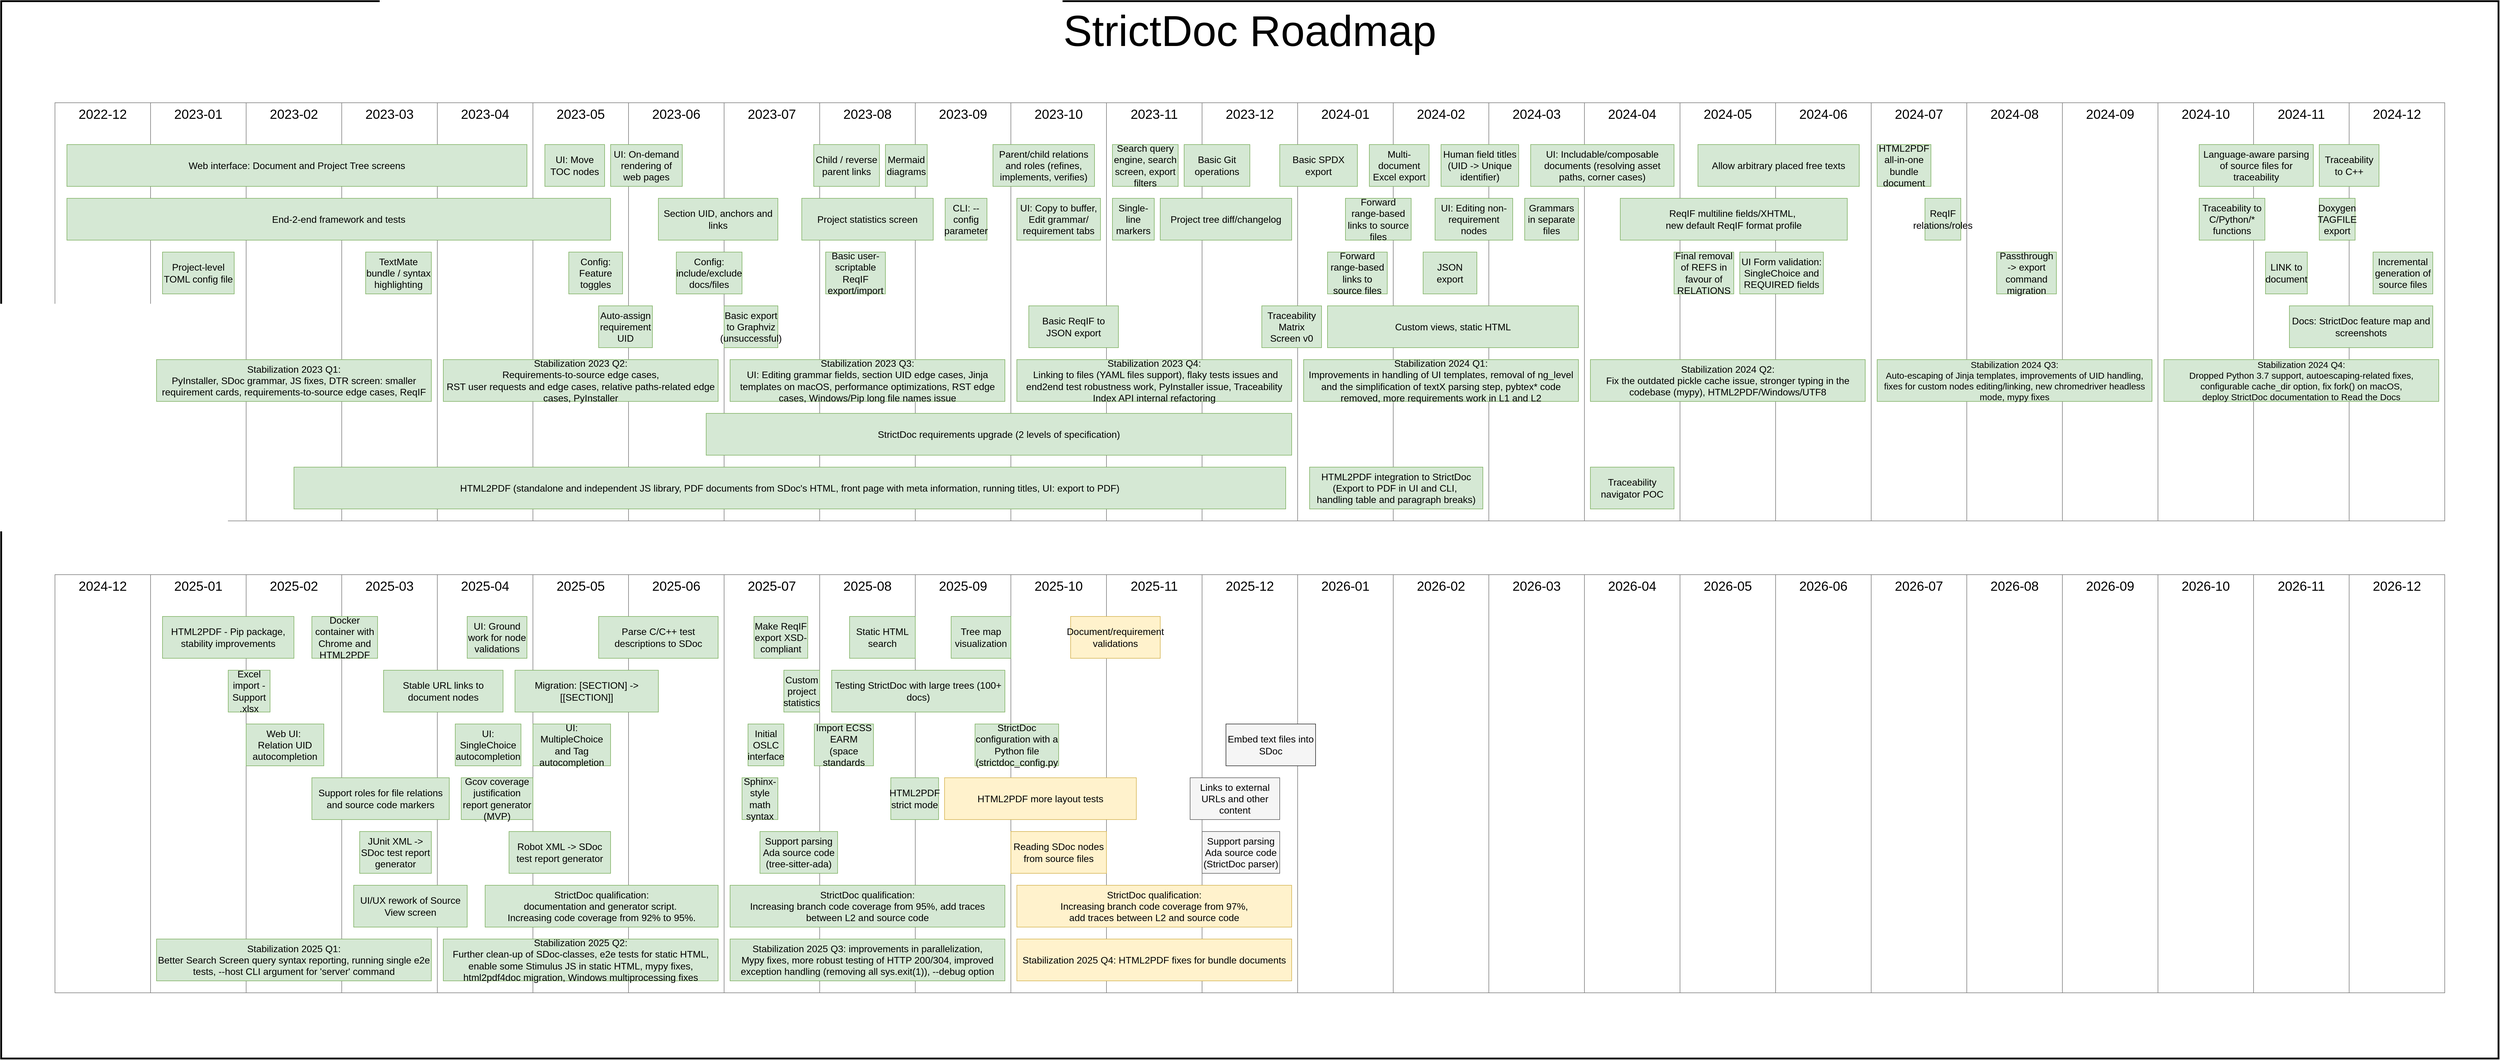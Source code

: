 <mxfile version="28.1.2">
  <diagram name="Roadmap" id="QL4QDE5GQBR7DcBM7GMb">
    <mxGraphModel dx="2701" dy="3597" grid="1" gridSize="10" guides="1" tooltips="1" connect="1" arrows="1" fold="1" page="1" pageScale="1" pageWidth="2339" pageHeight="3300" math="0" shadow="0">
      <root>
        <mxCell id="0" />
        <object label="Background" id="e4xbaoC47YMUbLc9hft--7">
          <mxCell style="" parent="0" />
        </object>
        <mxCell id="e4xbaoC47YMUbLc9hft--8" value="StrictDoc Roadmap" style="rounded=0;whiteSpace=wrap;html=1;verticalAlign=top;fontSize=72;strokeWidth=3;" parent="e4xbaoC47YMUbLc9hft--7" vertex="1">
          <mxGeometry x="-1450" y="-130" width="4180" height="1770" as="geometry" />
        </mxCell>
        <object label="Months" id="1">
          <mxCell style="locked=1;" parent="0" />
        </object>
        <mxCell id="5Hoejhb2v4ojji3GJ6aL-1" value="2023-09" style="rounded=0;whiteSpace=wrap;fontSize=22;verticalAlign=top;strokeColor=#808080;html=1;labelBorderColor=none;labelBackgroundColor=none;" parent="1" vertex="1">
          <mxGeometry x="80" y="40" width="160" height="700" as="geometry" />
        </mxCell>
        <mxCell id="5Hoejhb2v4ojji3GJ6aL-2" value="2023-10" style="rounded=0;whiteSpace=wrap;fontSize=22;verticalAlign=top;strokeColor=#808080;html=1;labelBorderColor=none;labelBackgroundColor=none;" parent="1" vertex="1">
          <mxGeometry x="240" y="40" width="160" height="700" as="geometry" />
        </mxCell>
        <mxCell id="5Hoejhb2v4ojji3GJ6aL-3" value="2023-11" style="rounded=0;whiteSpace=wrap;fontSize=22;verticalAlign=top;strokeColor=#808080;html=1;labelBorderColor=none;labelBackgroundColor=none;" parent="1" vertex="1">
          <mxGeometry x="400" y="40" width="160" height="700" as="geometry" />
        </mxCell>
        <mxCell id="5Hoejhb2v4ojji3GJ6aL-4" value="2023-12" style="rounded=0;whiteSpace=wrap;fontSize=22;verticalAlign=top;strokeColor=#808080;html=1;labelBorderColor=none;labelBackgroundColor=none;" parent="1" vertex="1">
          <mxGeometry x="560" y="40" width="160" height="700" as="geometry" />
        </mxCell>
        <mxCell id="5Hoejhb2v4ojji3GJ6aL-6" value="2023-08" style="rounded=0;whiteSpace=wrap;fontSize=22;verticalAlign=top;strokeColor=#808080;html=1;labelBorderColor=none;labelBackgroundColor=none;" parent="1" vertex="1">
          <mxGeometry x="-80" y="40" width="160" height="700" as="geometry" />
        </mxCell>
        <mxCell id="5Hoejhb2v4ojji3GJ6aL-7" value="2023-07" style="rounded=0;whiteSpace=wrap;fontSize=22;verticalAlign=top;strokeColor=#808080;html=1;labelBorderColor=none;labelBackgroundColor=none;" parent="1" vertex="1">
          <mxGeometry x="-240" y="40" width="160" height="700" as="geometry" />
        </mxCell>
        <mxCell id="5Hoejhb2v4ojji3GJ6aL-8" value="2023-06" style="rounded=0;whiteSpace=wrap;fontSize=22;verticalAlign=top;strokeColor=#808080;html=1;labelBorderColor=none;labelBackgroundColor=none;" parent="1" vertex="1">
          <mxGeometry x="-400" y="40" width="160" height="700" as="geometry" />
        </mxCell>
        <mxCell id="5Hoejhb2v4ojji3GJ6aL-9" value="2023-05" style="rounded=0;whiteSpace=wrap;fontSize=22;verticalAlign=top;strokeColor=#808080;html=1;labelBorderColor=none;labelBackgroundColor=none;" parent="1" vertex="1">
          <mxGeometry x="-560" y="40" width="160" height="700" as="geometry" />
        </mxCell>
        <mxCell id="5Hoejhb2v4ojji3GJ6aL-10" value="2023-04" style="rounded=0;whiteSpace=wrap;fontSize=22;verticalAlign=top;strokeColor=#808080;html=1;labelBorderColor=none;labelBackgroundColor=none;" parent="1" vertex="1">
          <mxGeometry x="-720" y="40" width="160" height="700" as="geometry" />
        </mxCell>
        <mxCell id="5Hoejhb2v4ojji3GJ6aL-11" value="2023-03" style="rounded=0;whiteSpace=wrap;fontSize=22;verticalAlign=top;strokeColor=#808080;html=1;labelBorderColor=none;labelBackgroundColor=none;" parent="1" vertex="1">
          <mxGeometry x="-880" y="40" width="160" height="700" as="geometry" />
        </mxCell>
        <mxCell id="5Hoejhb2v4ojji3GJ6aL-12" value="2023-02" style="rounded=0;whiteSpace=wrap;fontSize=22;verticalAlign=top;strokeColor=#808080;html=1;labelBorderColor=none;labelBackgroundColor=none;" parent="1" vertex="1">
          <mxGeometry x="-1040" y="40" width="160" height="700" as="geometry" />
        </mxCell>
        <mxCell id="5Hoejhb2v4ojji3GJ6aL-13" value="2023-01" style="rounded=0;whiteSpace=wrap;fontSize=22;verticalAlign=top;strokeColor=#808080;html=1;labelBorderColor=none;labelBackgroundColor=none;" parent="1" vertex="1">
          <mxGeometry x="-1200" y="40" width="160" height="700" as="geometry" />
        </mxCell>
        <mxCell id="5Hoejhb2v4ojji3GJ6aL-25" value="2024-01" style="rounded=0;whiteSpace=wrap;fontSize=22;verticalAlign=top;strokeColor=#808080;html=1;labelBorderColor=none;labelBackgroundColor=none;" parent="1" vertex="1">
          <mxGeometry x="720" y="40" width="160" height="700" as="geometry" />
        </mxCell>
        <mxCell id="5Hoejhb2v4ojji3GJ6aL-26" value="2024-02" style="rounded=0;whiteSpace=wrap;fontSize=22;verticalAlign=top;strokeColor=#808080;html=1;labelBorderColor=none;labelBackgroundColor=none;" parent="1" vertex="1">
          <mxGeometry x="880" y="40" width="160" height="700" as="geometry" />
        </mxCell>
        <mxCell id="5Hoejhb2v4ojji3GJ6aL-27" value="2024-03" style="rounded=0;whiteSpace=wrap;fontSize=22;verticalAlign=top;strokeColor=#808080;html=1;labelBorderColor=none;labelBackgroundColor=none;" parent="1" vertex="1">
          <mxGeometry x="1040" y="40" width="160" height="700" as="geometry" />
        </mxCell>
        <mxCell id="5Hoejhb2v4ojji3GJ6aL-30" value="2024-04" style="rounded=0;whiteSpace=wrap;fontSize=22;verticalAlign=top;strokeColor=#808080;html=1;labelBorderColor=none;labelBackgroundColor=none;" parent="1" vertex="1">
          <mxGeometry x="1200" y="40" width="160" height="700" as="geometry" />
        </mxCell>
        <mxCell id="5Hoejhb2v4ojji3GJ6aL-31" value="2024-05" style="rounded=0;whiteSpace=wrap;fontSize=22;verticalAlign=top;strokeColor=#808080;html=1;labelBorderColor=none;labelBackgroundColor=none;" parent="1" vertex="1">
          <mxGeometry x="1360" y="40" width="160" height="700" as="geometry" />
        </mxCell>
        <mxCell id="5Hoejhb2v4ojji3GJ6aL-32" value="2024-06" style="rounded=0;whiteSpace=wrap;fontSize=22;verticalAlign=top;strokeColor=#808080;html=1;labelBorderColor=none;labelBackgroundColor=none;" parent="1" vertex="1">
          <mxGeometry x="1520" y="40" width="160" height="700" as="geometry" />
        </mxCell>
        <mxCell id="5Hoejhb2v4ojji3GJ6aL-33" value="2024-07" style="rounded=0;whiteSpace=wrap;fontSize=22;verticalAlign=top;strokeColor=#808080;html=1;labelBorderColor=none;labelBackgroundColor=none;" parent="1" vertex="1">
          <mxGeometry x="1680" y="40" width="160" height="700" as="geometry" />
        </mxCell>
        <mxCell id="5Hoejhb2v4ojji3GJ6aL-34" value="2024-08" style="rounded=0;whiteSpace=wrap;fontSize=22;verticalAlign=top;strokeColor=#808080;html=1;labelBorderColor=none;labelBackgroundColor=none;" parent="1" vertex="1">
          <mxGeometry x="1840" y="40" width="160" height="700" as="geometry" />
        </mxCell>
        <mxCell id="5Hoejhb2v4ojji3GJ6aL-35" value="2024-09" style="rounded=0;whiteSpace=wrap;fontSize=22;verticalAlign=top;strokeColor=#808080;html=1;labelBorderColor=none;labelBackgroundColor=none;" parent="1" vertex="1">
          <mxGeometry x="2000" y="40" width="160" height="700" as="geometry" />
        </mxCell>
        <mxCell id="5Hoejhb2v4ojji3GJ6aL-36" value="2024-10" style="rounded=0;whiteSpace=wrap;fontSize=22;verticalAlign=top;strokeColor=#808080;html=1;labelBorderColor=none;labelBackgroundColor=none;" parent="1" vertex="1">
          <mxGeometry x="2160" y="40" width="160" height="700" as="geometry" />
        </mxCell>
        <mxCell id="5Hoejhb2v4ojji3GJ6aL-37" value="2024-11" style="rounded=0;whiteSpace=wrap;fontSize=22;verticalAlign=top;strokeColor=#808080;html=1;labelBorderColor=none;labelBackgroundColor=none;" parent="1" vertex="1">
          <mxGeometry x="2320" y="40" width="160" height="700" as="geometry" />
        </mxCell>
        <mxCell id="5Hoejhb2v4ojji3GJ6aL-38" value="2024-12" style="rounded=0;whiteSpace=wrap;fontSize=22;verticalAlign=top;strokeColor=#808080;html=1;labelBorderColor=none;labelBackgroundColor=none;" parent="1" vertex="1">
          <mxGeometry x="2480" y="40" width="160" height="700" as="geometry" />
        </mxCell>
        <mxCell id="5Hoejhb2v4ojji3GJ6aL-47" value="2022-12" style="rounded=0;whiteSpace=wrap;fontSize=22;verticalAlign=top;strokeColor=#808080;html=1;labelBorderColor=none;labelBackgroundColor=none;" parent="1" vertex="1">
          <mxGeometry x="-1360" y="40" width="160" height="700" as="geometry" />
        </mxCell>
        <mxCell id="vFR2ddkQemEW3wiGzv8y-28" value="2025-09" style="rounded=0;whiteSpace=wrap;fontSize=22;verticalAlign=top;strokeColor=#808080;html=1;labelBorderColor=none;labelBackgroundColor=none;" parent="1" vertex="1">
          <mxGeometry x="80" y="830" width="160" height="700" as="geometry" />
        </mxCell>
        <mxCell id="vFR2ddkQemEW3wiGzv8y-29" value="2025-10" style="rounded=0;whiteSpace=wrap;fontSize=22;verticalAlign=top;strokeColor=#808080;html=1;labelBorderColor=none;labelBackgroundColor=none;" parent="1" vertex="1">
          <mxGeometry x="240" y="830" width="160" height="700" as="geometry" />
        </mxCell>
        <mxCell id="vFR2ddkQemEW3wiGzv8y-30" value="2025-11" style="rounded=0;whiteSpace=wrap;fontSize=22;verticalAlign=top;strokeColor=#808080;html=1;labelBorderColor=none;labelBackgroundColor=none;" parent="1" vertex="1">
          <mxGeometry x="400" y="830" width="160" height="700" as="geometry" />
        </mxCell>
        <mxCell id="vFR2ddkQemEW3wiGzv8y-31" value="2025-12" style="rounded=0;whiteSpace=wrap;fontSize=22;verticalAlign=top;strokeColor=#808080;html=1;labelBorderColor=none;labelBackgroundColor=none;" parent="1" vertex="1">
          <mxGeometry x="560" y="830" width="160" height="700" as="geometry" />
        </mxCell>
        <mxCell id="vFR2ddkQemEW3wiGzv8y-32" value="2025-08" style="rounded=0;whiteSpace=wrap;fontSize=22;verticalAlign=top;strokeColor=#808080;html=1;labelBorderColor=none;labelBackgroundColor=none;" parent="1" vertex="1">
          <mxGeometry x="-80" y="830" width="160" height="700" as="geometry" />
        </mxCell>
        <mxCell id="vFR2ddkQemEW3wiGzv8y-33" value="2025-07" style="rounded=0;whiteSpace=wrap;fontSize=22;verticalAlign=top;strokeColor=#808080;html=1;labelBorderColor=none;labelBackgroundColor=none;" parent="1" vertex="1">
          <mxGeometry x="-240" y="830" width="160" height="700" as="geometry" />
        </mxCell>
        <mxCell id="vFR2ddkQemEW3wiGzv8y-34" value="2025-06" style="rounded=0;whiteSpace=wrap;fontSize=22;verticalAlign=top;strokeColor=#808080;html=1;labelBorderColor=none;labelBackgroundColor=none;" parent="1" vertex="1">
          <mxGeometry x="-400" y="830" width="160" height="700" as="geometry" />
        </mxCell>
        <mxCell id="vFR2ddkQemEW3wiGzv8y-35" value="2025-05" style="rounded=0;whiteSpace=wrap;fontSize=22;verticalAlign=top;strokeColor=#808080;html=1;labelBorderColor=none;labelBackgroundColor=none;" parent="1" vertex="1">
          <mxGeometry x="-560" y="830" width="160" height="700" as="geometry" />
        </mxCell>
        <mxCell id="vFR2ddkQemEW3wiGzv8y-36" value="2025-04" style="rounded=0;whiteSpace=wrap;fontSize=22;verticalAlign=top;strokeColor=#808080;html=1;labelBorderColor=none;labelBackgroundColor=none;" parent="1" vertex="1">
          <mxGeometry x="-720" y="830" width="160" height="700" as="geometry" />
        </mxCell>
        <mxCell id="vFR2ddkQemEW3wiGzv8y-37" value="2025-03" style="rounded=0;whiteSpace=wrap;fontSize=22;verticalAlign=top;strokeColor=#808080;html=1;labelBorderColor=none;labelBackgroundColor=none;" parent="1" vertex="1">
          <mxGeometry x="-880" y="830" width="160" height="700" as="geometry" />
        </mxCell>
        <mxCell id="vFR2ddkQemEW3wiGzv8y-38" value="2025-02" style="rounded=0;whiteSpace=wrap;fontSize=22;verticalAlign=top;strokeColor=#808080;html=1;labelBorderColor=none;labelBackgroundColor=none;" parent="1" vertex="1">
          <mxGeometry x="-1040" y="830" width="160" height="700" as="geometry" />
        </mxCell>
        <mxCell id="vFR2ddkQemEW3wiGzv8y-39" value="2025-01" style="rounded=0;whiteSpace=wrap;fontSize=22;verticalAlign=top;strokeColor=#808080;html=1;labelBorderColor=none;labelBackgroundColor=none;" parent="1" vertex="1">
          <mxGeometry x="-1200" y="830" width="160" height="700" as="geometry" />
        </mxCell>
        <mxCell id="vFR2ddkQemEW3wiGzv8y-40" value="2026-01" style="rounded=0;whiteSpace=wrap;fontSize=22;verticalAlign=top;strokeColor=#808080;html=1;labelBorderColor=none;labelBackgroundColor=none;" parent="1" vertex="1">
          <mxGeometry x="720" y="830" width="160" height="700" as="geometry" />
        </mxCell>
        <mxCell id="vFR2ddkQemEW3wiGzv8y-41" value="2026-02" style="rounded=0;whiteSpace=wrap;fontSize=22;verticalAlign=top;strokeColor=#808080;html=1;labelBorderColor=none;labelBackgroundColor=none;" parent="1" vertex="1">
          <mxGeometry x="880" y="830" width="160" height="700" as="geometry" />
        </mxCell>
        <mxCell id="vFR2ddkQemEW3wiGzv8y-42" value="2026-03" style="rounded=0;whiteSpace=wrap;fontSize=22;verticalAlign=top;strokeColor=#808080;html=1;labelBorderColor=none;labelBackgroundColor=none;" parent="1" vertex="1">
          <mxGeometry x="1040" y="830" width="160" height="700" as="geometry" />
        </mxCell>
        <mxCell id="vFR2ddkQemEW3wiGzv8y-43" value="2026-04" style="rounded=0;whiteSpace=wrap;fontSize=22;verticalAlign=top;strokeColor=#808080;html=1;labelBorderColor=none;labelBackgroundColor=none;" parent="1" vertex="1">
          <mxGeometry x="1200" y="830" width="160" height="700" as="geometry" />
        </mxCell>
        <mxCell id="vFR2ddkQemEW3wiGzv8y-44" value="2026-05" style="rounded=0;whiteSpace=wrap;fontSize=22;verticalAlign=top;strokeColor=#808080;html=1;labelBorderColor=none;labelBackgroundColor=none;" parent="1" vertex="1">
          <mxGeometry x="1360" y="830" width="160" height="700" as="geometry" />
        </mxCell>
        <mxCell id="vFR2ddkQemEW3wiGzv8y-45" value="2026-06" style="rounded=0;whiteSpace=wrap;fontSize=22;verticalAlign=top;strokeColor=#808080;html=1;labelBorderColor=none;labelBackgroundColor=none;" parent="1" vertex="1">
          <mxGeometry x="1520" y="830" width="160" height="700" as="geometry" />
        </mxCell>
        <mxCell id="vFR2ddkQemEW3wiGzv8y-46" value="2026-07" style="rounded=0;whiteSpace=wrap;fontSize=22;verticalAlign=top;strokeColor=#808080;html=1;labelBorderColor=none;labelBackgroundColor=none;" parent="1" vertex="1">
          <mxGeometry x="1680" y="830" width="160" height="700" as="geometry" />
        </mxCell>
        <mxCell id="vFR2ddkQemEW3wiGzv8y-47" value="2026-08" style="rounded=0;whiteSpace=wrap;fontSize=22;verticalAlign=top;strokeColor=#808080;html=1;labelBorderColor=none;labelBackgroundColor=none;" parent="1" vertex="1">
          <mxGeometry x="1840" y="830" width="160" height="700" as="geometry" />
        </mxCell>
        <mxCell id="vFR2ddkQemEW3wiGzv8y-48" value="2026-09" style="rounded=0;whiteSpace=wrap;fontSize=22;verticalAlign=top;strokeColor=#808080;html=1;labelBorderColor=none;labelBackgroundColor=none;" parent="1" vertex="1">
          <mxGeometry x="2000" y="830" width="160" height="700" as="geometry" />
        </mxCell>
        <mxCell id="vFR2ddkQemEW3wiGzv8y-49" value="2026-10" style="rounded=0;whiteSpace=wrap;fontSize=22;verticalAlign=top;strokeColor=#808080;html=1;labelBorderColor=none;labelBackgroundColor=none;" parent="1" vertex="1">
          <mxGeometry x="2160" y="830" width="160" height="700" as="geometry" />
        </mxCell>
        <mxCell id="vFR2ddkQemEW3wiGzv8y-50" value="2026-11" style="rounded=0;whiteSpace=wrap;fontSize=22;verticalAlign=top;strokeColor=#808080;html=1;labelBorderColor=none;labelBackgroundColor=none;" parent="1" vertex="1">
          <mxGeometry x="2320" y="830" width="160" height="700" as="geometry" />
        </mxCell>
        <mxCell id="vFR2ddkQemEW3wiGzv8y-51" value="2026-12" style="rounded=0;whiteSpace=wrap;fontSize=22;verticalAlign=top;strokeColor=#808080;html=1;labelBorderColor=none;labelBackgroundColor=none;" parent="1" vertex="1">
          <mxGeometry x="2480" y="830" width="160" height="700" as="geometry" />
        </mxCell>
        <mxCell id="vFR2ddkQemEW3wiGzv8y-52" value="2024-12" style="rounded=0;whiteSpace=wrap;fontSize=22;verticalAlign=top;strokeColor=#808080;html=1;labelBorderColor=none;labelBackgroundColor=none;" parent="1" vertex="1">
          <mxGeometry x="-1360" y="830" width="160" height="700" as="geometry" />
        </mxCell>
        <object label="Clusters" id="5Hoejhb2v4ojji3GJ6aL-50">
          <mxCell style="locked=1;" parent="0" />
        </object>
        <object label="Figures" id="5Hoejhb2v4ojji3GJ6aL-5">
          <mxCell style="" parent="0" />
        </object>
        <mxCell id="5Hoejhb2v4ojji3GJ6aL-21" value="Child / reverse parent links" style="text;html=1;strokeColor=#82b366;fillColor=#d5e8d4;align=center;verticalAlign=middle;whiteSpace=wrap;rounded=0;fontStyle=0;fontSize=16;" parent="5Hoejhb2v4ojji3GJ6aL-5" vertex="1">
          <mxGeometry x="-90" y="110" width="110" height="70" as="geometry" />
        </mxCell>
        <mxCell id="5Hoejhb2v4ojji3GJ6aL-39" value="Section UID, anchors and links" style="text;html=1;strokeColor=#82b366;fillColor=#d5e8d4;align=center;verticalAlign=middle;whiteSpace=wrap;rounded=0;fontStyle=0;fontSize=16;" parent="5Hoejhb2v4ojji3GJ6aL-5" vertex="1">
          <mxGeometry x="-350" y="200" width="200" height="70" as="geometry" />
        </mxCell>
        <mxCell id="5Hoejhb2v4ojji3GJ6aL-40" value="Auto-assign requirement UID" style="text;html=1;strokeColor=#82b366;fillColor=#d5e8d4;align=center;verticalAlign=middle;whiteSpace=wrap;rounded=0;fontStyle=0;fontSize=16;" parent="5Hoejhb2v4ojji3GJ6aL-5" vertex="1">
          <mxGeometry x="-450" y="380" width="90" height="70" as="geometry" />
        </mxCell>
        <mxCell id="5Hoejhb2v4ojji3GJ6aL-42" value="TextMate bundle / syntax highlighting" style="text;html=1;strokeColor=#82b366;fillColor=#d5e8d4;align=center;verticalAlign=middle;whiteSpace=wrap;rounded=0;fontStyle=0;fontSize=16;" parent="5Hoejhb2v4ojji3GJ6aL-5" vertex="1">
          <mxGeometry x="-840" y="290" width="110" height="70" as="geometry" />
        </mxCell>
        <mxCell id="5Hoejhb2v4ojji3GJ6aL-14" value="Project statistics screen" style="text;html=1;strokeColor=#82b366;fillColor=#d5e8d4;align=center;verticalAlign=middle;whiteSpace=wrap;rounded=0;fontStyle=0;fontSize=16;" parent="5Hoejhb2v4ojji3GJ6aL-5" vertex="1">
          <mxGeometry x="-110" y="200" width="220" height="70" as="geometry" />
        </mxCell>
        <mxCell id="5Hoejhb2v4ojji3GJ6aL-15" value="HTML2PDF (standalone and independent JS library, PDF documents from SDoc&#39;s HTML, front page with meta information, running titles, UI: export to PDF)" style="text;html=1;strokeColor=#82b366;fillColor=#d5e8d4;align=center;verticalAlign=middle;whiteSpace=wrap;rounded=0;fontStyle=0;fontSize=16;" parent="5Hoejhb2v4ojji3GJ6aL-5" vertex="1">
          <mxGeometry x="-960" y="650" width="1660" height="70" as="geometry" />
        </mxCell>
        <mxCell id="5Hoejhb2v4ojji3GJ6aL-17" value="&lt;font color=&quot;#000000&quot;&gt;Traceability&lt;/font&gt;&lt;font color=&quot;#000000&quot;&gt; Matrix Screen v0&lt;br&gt;&lt;/font&gt;" style="text;html=1;strokeColor=#82b366;fillColor=#d5e8d4;align=center;verticalAlign=middle;whiteSpace=wrap;rounded=0;fontStyle=0;fontSize=16;" parent="5Hoejhb2v4ojji3GJ6aL-5" vertex="1">
          <mxGeometry x="660" y="380" width="100" height="70" as="geometry" />
        </mxCell>
        <mxCell id="5Hoejhb2v4ojji3GJ6aL-19" value="Basic user-scriptable ReqIF export/import" style="text;html=1;strokeColor=#82b366;fillColor=#d5e8d4;align=center;verticalAlign=middle;whiteSpace=wrap;rounded=0;fontStyle=0;fontSize=16;" parent="5Hoejhb2v4ojji3GJ6aL-5" vertex="1">
          <mxGeometry x="-70" y="290" width="100" height="70" as="geometry" />
        </mxCell>
        <mxCell id="5Hoejhb2v4ojji3GJ6aL-23" value="CLI: --config parameter" style="text;html=1;strokeColor=#82b366;fillColor=#d5e8d4;align=center;verticalAlign=middle;whiteSpace=wrap;rounded=0;fontStyle=0;fontSize=16;" parent="5Hoejhb2v4ojji3GJ6aL-5" vertex="1">
          <mxGeometry x="130" y="200" width="70" height="70" as="geometry" />
        </mxCell>
        <mxCell id="5Hoejhb2v4ojji3GJ6aL-43" value="StrictDoc requirements upgrade (2 levels of specification)" style="text;html=1;strokeColor=#82b366;fillColor=#d5e8d4;align=center;verticalAlign=middle;whiteSpace=wrap;rounded=0;fontStyle=0;fontSize=16;" parent="5Hoejhb2v4ojji3GJ6aL-5" vertex="1">
          <mxGeometry x="-270" y="560" width="980" height="70" as="geometry" />
        </mxCell>
        <mxCell id="5Hoejhb2v4ojji3GJ6aL-45" value="&lt;font color=&quot;#000000&quot;&gt;Basic SPDX export&lt;br&gt;&lt;/font&gt;" style="text;html=1;strokeColor=#82b366;fillColor=#d5e8d4;align=center;verticalAlign=middle;whiteSpace=wrap;rounded=0;fontStyle=0;fontSize=16;" parent="5Hoejhb2v4ojji3GJ6aL-5" vertex="1">
          <mxGeometry x="690" y="110" width="130" height="70" as="geometry" />
        </mxCell>
        <mxCell id="5Hoejhb2v4ojji3GJ6aL-48" value="Web interface: Document and Project Tree screens" style="text;html=1;strokeColor=#82b366;fillColor=#d5e8d4;align=center;verticalAlign=middle;whiteSpace=wrap;rounded=0;fontStyle=0;fontSize=16;" parent="5Hoejhb2v4ojji3GJ6aL-5" vertex="1">
          <mxGeometry x="-1340" y="110" width="770" height="70" as="geometry" />
        </mxCell>
        <mxCell id="5Hoejhb2v4ojji3GJ6aL-51" value="End-2-end framework and tests" style="text;html=1;strokeColor=#82b366;fillColor=#d5e8d4;align=center;verticalAlign=middle;whiteSpace=wrap;rounded=0;fontStyle=0;fontSize=16;" parent="5Hoejhb2v4ojji3GJ6aL-5" vertex="1">
          <mxGeometry x="-1340" y="200" width="910" height="70" as="geometry" />
        </mxCell>
        <mxCell id="5Hoejhb2v4ojji3GJ6aL-52" value="&lt;div&gt;UI: On-demand rendering of web pages&lt;/div&gt;" style="text;html=1;strokeColor=#82b366;fillColor=#d5e8d4;align=center;verticalAlign=middle;whiteSpace=wrap;rounded=0;fontStyle=0;fontSize=16;" parent="5Hoejhb2v4ojji3GJ6aL-5" vertex="1">
          <mxGeometry x="-430" y="110" width="120" height="70" as="geometry" />
        </mxCell>
        <mxCell id="5Hoejhb2v4ojji3GJ6aL-53" value="UI: Move TOC nodes" style="text;html=1;strokeColor=#82b366;fillColor=#d5e8d4;align=center;verticalAlign=middle;whiteSpace=wrap;rounded=0;fontStyle=0;fontSize=16;" parent="5Hoejhb2v4ojji3GJ6aL-5" vertex="1">
          <mxGeometry x="-540" y="110" width="100" height="70" as="geometry" />
        </mxCell>
        <mxCell id="5Hoejhb2v4ojji3GJ6aL-54" value="Project-level TOML config file" style="text;html=1;strokeColor=#82b366;fillColor=#d5e8d4;align=center;verticalAlign=middle;whiteSpace=wrap;rounded=0;fontStyle=0;fontSize=16;" parent="5Hoejhb2v4ojji3GJ6aL-5" vertex="1">
          <mxGeometry x="-1180" y="290" width="120" height="70" as="geometry" />
        </mxCell>
        <mxCell id="e4xbaoC47YMUbLc9hft--1" value="Config: Feature toggles" style="text;html=1;strokeColor=#82b366;fillColor=#d5e8d4;align=center;verticalAlign=middle;whiteSpace=wrap;rounded=0;fontStyle=0;fontSize=16;" parent="5Hoejhb2v4ojji3GJ6aL-5" vertex="1">
          <mxGeometry x="-500" y="290" width="90" height="70" as="geometry" />
        </mxCell>
        <mxCell id="e4xbaoC47YMUbLc9hft--2" value="&lt;div&gt;Stabilization 2023 Q1:&lt;br&gt;&lt;/div&gt;&lt;div&gt;PyInstaller, SDoc grammar, JS fixes, DTR screen: smaller requirement cards, requirements-to-source edge cases, ReqIF&lt;/div&gt;" style="text;html=1;strokeColor=#82b366;fillColor=#d5e8d4;align=center;verticalAlign=middle;whiteSpace=wrap;rounded=0;fontStyle=0;fontSize=16;" parent="5Hoejhb2v4ojji3GJ6aL-5" vertex="1">
          <mxGeometry x="-1190" y="470" width="460" height="70" as="geometry" />
        </mxCell>
        <mxCell id="e4xbaoC47YMUbLc9hft--3" value="&lt;div&gt;Stabilization 2023 Q2:&lt;br&gt;&lt;/div&gt;&lt;div&gt;Requirements-to-source edge cases, &lt;br&gt;&lt;/div&gt;RST user requests and edge cases, relative paths-related edge cases, PyInstaller" style="text;html=1;strokeColor=#82b366;fillColor=#d5e8d4;align=center;verticalAlign=middle;whiteSpace=wrap;rounded=0;fontStyle=0;fontSize=16;" parent="5Hoejhb2v4ojji3GJ6aL-5" vertex="1">
          <mxGeometry x="-710" y="470" width="460" height="70" as="geometry" />
        </mxCell>
        <mxCell id="e4xbaoC47YMUbLc9hft--4" value="Config: include/exclude docs/files" style="text;html=1;strokeColor=#82b366;fillColor=#d5e8d4;align=center;verticalAlign=middle;whiteSpace=wrap;rounded=0;fontStyle=0;fontSize=16;" parent="5Hoejhb2v4ojji3GJ6aL-5" vertex="1">
          <mxGeometry x="-320" y="290" width="110" height="70" as="geometry" />
        </mxCell>
        <mxCell id="e4xbaoC47YMUbLc9hft--5" value="&lt;div&gt;Stabilization 2023 Q3:&lt;br&gt;&lt;/div&gt;UI: Editing grammar fields, section UID edge cases, Jinja templates on macOS, performance optimizations, RST edge cases, Windows/Pip long file names issue" style="text;html=1;strokeColor=#82b366;fillColor=#d5e8d4;align=center;verticalAlign=middle;whiteSpace=wrap;rounded=0;fontStyle=0;fontSize=16;" parent="5Hoejhb2v4ojji3GJ6aL-5" vertex="1">
          <mxGeometry x="-230" y="470" width="460" height="70" as="geometry" />
        </mxCell>
        <mxCell id="e4xbaoC47YMUbLc9hft--9" value="&lt;div&gt;Mermaid&lt;/div&gt;&lt;div&gt;diagrams&lt;/div&gt;" style="text;html=1;strokeColor=#82b366;fillColor=#d5e8d4;align=center;verticalAlign=middle;whiteSpace=wrap;rounded=0;fontStyle=0;fontSize=16;" parent="5Hoejhb2v4ojji3GJ6aL-5" vertex="1">
          <mxGeometry x="30" y="110" width="70" height="70" as="geometry" />
        </mxCell>
        <mxCell id="e4xbaoC47YMUbLc9hft--18" value="&lt;div&gt;Stabilization 2023 Q4:&lt;/div&gt;&lt;div&gt;&amp;nbsp;Linking to files (YAML files support), flaky tests issues and end2end test robustness work, PyInstaller issue, Traceability Index API internal refactoring&lt;br&gt;&lt;/div&gt;" style="text;html=1;strokeColor=#82b366;fillColor=#d5e8d4;align=center;verticalAlign=middle;whiteSpace=wrap;rounded=0;fontStyle=0;fontSize=16;" parent="5Hoejhb2v4ojji3GJ6aL-5" vertex="1">
          <mxGeometry x="250" y="470" width="460" height="70" as="geometry" />
        </mxCell>
        <mxCell id="ZHUxJVqyrOpv6eid2pWU-1" value="Parent/child relations and roles (refines, implements, verifies)" style="text;html=1;strokeColor=#82b366;fillColor=#d5e8d4;align=center;verticalAlign=middle;whiteSpace=wrap;rounded=0;fontStyle=0;fontSize=16;" parent="5Hoejhb2v4ojji3GJ6aL-5" vertex="1">
          <mxGeometry x="210" y="110" width="170" height="70" as="geometry" />
        </mxCell>
        <mxCell id="ZHUxJVqyrOpv6eid2pWU-2" value="Basic ReqIF to JSON export" style="text;html=1;strokeColor=#82b366;fillColor=#d5e8d4;align=center;verticalAlign=middle;whiteSpace=wrap;rounded=0;fontStyle=0;fontSize=16;" parent="5Hoejhb2v4ojji3GJ6aL-5" vertex="1">
          <mxGeometry x="270" y="380" width="150" height="70" as="geometry" />
        </mxCell>
        <mxCell id="k8s1h_Z_zSzXEBWhGtG7-1" value="&lt;div&gt;UI: Copy to buffer, Edit grammar/&lt;/div&gt;&lt;div&gt;requirement tabs&lt;br&gt;&lt;/div&gt;" style="text;html=1;strokeColor=#82b366;fillColor=#d5e8d4;align=center;verticalAlign=middle;whiteSpace=wrap;rounded=0;fontStyle=0;fontSize=16;" parent="5Hoejhb2v4ojji3GJ6aL-5" vertex="1">
          <mxGeometry x="250" y="200" width="140" height="70" as="geometry" />
        </mxCell>
        <mxCell id="5td-1cRUoRHkrHs212uj-1" value="Search query engine, search screen, export filters" style="text;html=1;strokeColor=#82b366;fillColor=#d5e8d4;align=center;verticalAlign=middle;whiteSpace=wrap;rounded=0;fontStyle=0;fontSize=16;" parent="5Hoejhb2v4ojji3GJ6aL-5" vertex="1">
          <mxGeometry x="410" y="110" width="110" height="70" as="geometry" />
        </mxCell>
        <mxCell id="5td-1cRUoRHkrHs212uj-2" value="Single-line markers" style="text;html=1;strokeColor=#82b366;fillColor=#d5e8d4;align=center;verticalAlign=middle;whiteSpace=wrap;rounded=0;fontStyle=0;fontSize=16;" parent="5Hoejhb2v4ojji3GJ6aL-5" vertex="1">
          <mxGeometry x="410" y="200" width="70" height="70" as="geometry" />
        </mxCell>
        <mxCell id="bzxhuAx1fFq9lgteCzhm-1" value="&lt;font color=&quot;#000000&quot;&gt;Project tree diff/changelog&lt;/font&gt;" style="text;html=1;strokeColor=#82b366;fillColor=#d5e8d4;align=center;verticalAlign=middle;whiteSpace=wrap;rounded=0;fontStyle=0;fontSize=16;" parent="5Hoejhb2v4ojji3GJ6aL-5" vertex="1">
          <mxGeometry x="490" y="200" width="220" height="70" as="geometry" />
        </mxCell>
        <mxCell id="xoYxP1hTg36p0s3yFHkj-1" value="Docs: StrictDoc feature map and screenshots" style="text;html=1;strokeColor=#82b366;fillColor=#d5e8d4;align=center;verticalAlign=middle;whiteSpace=wrap;rounded=0;fontStyle=0;fontSize=16;" parent="5Hoejhb2v4ojji3GJ6aL-5" vertex="1">
          <mxGeometry x="2380" y="380" width="240" height="70" as="geometry" />
        </mxCell>
        <mxCell id="xoYxP1hTg36p0s3yFHkj-2" value="&lt;font color=&quot;#000000&quot;&gt;Traceability navigator POC&lt;br&gt;&lt;/font&gt;" style="text;html=1;align=center;verticalAlign=middle;whiteSpace=wrap;rounded=0;fontStyle=0;fontSize=16;fillColor=#d5e8d4;strokeColor=#82b366;" parent="5Hoejhb2v4ojji3GJ6aL-5" vertex="1">
          <mxGeometry x="1210" y="650" width="140" height="70" as="geometry" />
        </mxCell>
        <mxCell id="xoYxP1hTg36p0s3yFHkj-6" value="&lt;font color=&quot;#000000&quot;&gt;UI: Editing non-requirement nodes&lt;/font&gt;" style="text;html=1;strokeColor=#82b366;fillColor=#d5e8d4;align=center;verticalAlign=middle;whiteSpace=wrap;rounded=0;fontStyle=0;fontSize=16;" parent="5Hoejhb2v4ojji3GJ6aL-5" vertex="1">
          <mxGeometry x="950" y="200" width="130" height="70" as="geometry" />
        </mxCell>
        <mxCell id="xoYxP1hTg36p0s3yFHkj-7" value="Basic Git operations" style="text;html=1;strokeColor=#82b366;fillColor=#d5e8d4;align=center;verticalAlign=middle;whiteSpace=wrap;rounded=0;fontStyle=0;fontSize=16;" parent="5Hoejhb2v4ojji3GJ6aL-5" vertex="1">
          <mxGeometry x="530" y="110" width="110" height="70" as="geometry" />
        </mxCell>
        <mxCell id="fWdrbh18M2HJ4tMojr6s-1" value="&lt;font color=&quot;#000000&quot;&gt;Allow arbitrary placed free texts&lt;/font&gt;" style="text;html=1;strokeColor=#82b366;fillColor=#d5e8d4;align=center;verticalAlign=middle;whiteSpace=wrap;rounded=0;fontStyle=0;fontSize=16;" parent="5Hoejhb2v4ojji3GJ6aL-5" vertex="1">
          <mxGeometry x="1390" y="110" width="270" height="70" as="geometry" />
        </mxCell>
        <mxCell id="fWdrbh18M2HJ4tMojr6s-2" value="Basic export to Graphviz (unsuccessful)" style="text;html=1;strokeColor=#82b366;fillColor=#d5e8d4;align=center;verticalAlign=middle;whiteSpace=wrap;rounded=0;fontStyle=0;fontSize=16;" parent="5Hoejhb2v4ojji3GJ6aL-5" vertex="1">
          <mxGeometry x="-240" y="380" width="90" height="70" as="geometry" />
        </mxCell>
        <mxCell id="YCubefTHywfSa6VliQcR-1" value="Forward range-based links to source files" style="text;html=1;strokeColor=#82b366;fillColor=#d5e8d4;align=center;verticalAlign=middle;whiteSpace=wrap;rounded=0;fontStyle=0;fontSize=16;" parent="5Hoejhb2v4ojji3GJ6aL-5" vertex="1">
          <mxGeometry x="770" y="290" width="100" height="70" as="geometry" />
        </mxCell>
        <mxCell id="YCubefTHywfSa6VliQcR-2" value="&lt;font color=&quot;#000000&quot;&gt;Custom views&lt;/font&gt;, static HTML" style="text;html=1;strokeColor=#82b366;fillColor=#d5e8d4;align=center;verticalAlign=middle;whiteSpace=wrap;rounded=0;fontStyle=0;fontSize=16;" parent="5Hoejhb2v4ojji3GJ6aL-5" vertex="1">
          <mxGeometry x="770" y="380" width="420" height="70" as="geometry" />
        </mxCell>
        <mxCell id="YCubefTHywfSa6VliQcR-3" value="&lt;div&gt;HTML2PDF integration to StrictDoc (Export to PDF in UI and CLI,&amp;nbsp;&lt;/div&gt;&lt;div&gt;handling table and paragraph breaks)&lt;/div&gt;" style="text;html=1;strokeColor=#82b366;fillColor=#d5e8d4;align=center;verticalAlign=middle;whiteSpace=wrap;rounded=0;fontStyle=0;fontSize=16;" parent="5Hoejhb2v4ojji3GJ6aL-5" vertex="1">
          <mxGeometry x="740" y="650" width="290" height="70" as="geometry" />
        </mxCell>
        <mxCell id="q5IPKXtHMBc3mqMKsgA0-1" value="&lt;font color=&quot;#000000&quot;&gt;Grammars in separate files&lt;br&gt;&lt;/font&gt;" style="text;html=1;strokeColor=#82b366;fillColor=#d5e8d4;align=center;verticalAlign=middle;whiteSpace=wrap;rounded=0;fontStyle=0;fontSize=16;" parent="5Hoejhb2v4ojji3GJ6aL-5" vertex="1">
          <mxGeometry x="1100" y="200" width="90" height="70" as="geometry" />
        </mxCell>
        <mxCell id="q5IPKXtHMBc3mqMKsgA0-2" value="&lt;div&gt;Human field titles&lt;/div&gt;&lt;div&gt;(UID -&amp;gt; Unique identifier)&lt;br&gt;&lt;/div&gt;" style="text;html=1;strokeColor=#82b366;fillColor=#d5e8d4;align=center;verticalAlign=middle;whiteSpace=wrap;rounded=0;fontStyle=0;fontSize=16;" parent="5Hoejhb2v4ojji3GJ6aL-5" vertex="1">
          <mxGeometry x="960" y="110" width="130" height="70" as="geometry" />
        </mxCell>
        <mxCell id="q5IPKXtHMBc3mqMKsgA0-3" value="JSON export" style="text;html=1;strokeColor=#82b366;fillColor=#d5e8d4;align=center;verticalAlign=middle;whiteSpace=wrap;rounded=0;fontStyle=0;fontSize=16;" parent="5Hoejhb2v4ojji3GJ6aL-5" vertex="1">
          <mxGeometry x="930" y="290" width="90" height="70" as="geometry" />
        </mxCell>
        <mxCell id="q5IPKXtHMBc3mqMKsgA0-4" value="Forward range-based links to source files" style="text;html=1;strokeColor=#82b366;fillColor=#d5e8d4;align=center;verticalAlign=middle;whiteSpace=wrap;rounded=0;fontStyle=0;fontSize=16;" parent="5Hoejhb2v4ojji3GJ6aL-5" vertex="1">
          <mxGeometry x="800" y="200" width="110" height="70" as="geometry" />
        </mxCell>
        <mxCell id="q5IPKXtHMBc3mqMKsgA0-5" value="&lt;div&gt;Stabilization 2024 Q1:&lt;/div&gt;&lt;div&gt;Improvements in handling of UI templates, removal of ng_level and the simplification of textX parsing step, pybtex* code removed, more requirements work in L1 and L2 &lt;/div&gt;" style="text;html=1;strokeColor=#82b366;fillColor=#d5e8d4;align=center;verticalAlign=middle;whiteSpace=wrap;rounded=0;fontStyle=0;fontSize=16;" parent="5Hoejhb2v4ojji3GJ6aL-5" vertex="1">
          <mxGeometry x="730" y="470" width="460" height="70" as="geometry" />
        </mxCell>
        <mxCell id="q5IPKXtHMBc3mqMKsgA0-6" value="Multi-document Excel export" style="text;html=1;strokeColor=#82b366;fillColor=#d5e8d4;align=center;verticalAlign=middle;whiteSpace=wrap;rounded=0;fontStyle=0;fontSize=16;" parent="5Hoejhb2v4ojji3GJ6aL-5" vertex="1">
          <mxGeometry x="840" y="110" width="100" height="70" as="geometry" />
        </mxCell>
        <mxCell id="q5IPKXtHMBc3mqMKsgA0-7" value="&lt;font color=&quot;#000000&quot;&gt;UI: Includable/composable documents&lt;/font&gt;&lt;font color=&quot;#000000&quot;&gt; (resolving asset paths, corner cases)&lt;br&gt;&lt;/font&gt;" style="text;html=1;strokeColor=#82b366;fillColor=#d5e8d4;align=center;verticalAlign=middle;whiteSpace=wrap;rounded=0;fontStyle=0;fontSize=16;" parent="5Hoejhb2v4ojji3GJ6aL-5" vertex="1">
          <mxGeometry x="1110" y="110" width="240" height="70" as="geometry" />
        </mxCell>
        <mxCell id="9dWRTfwKY_ZTF-qxbLCA-1" value="&lt;div&gt;Stabilization 2024 Q2:&lt;/div&gt;&lt;div&gt;Fix the outdated pickle cache issue, stronger typing in the codebase (mypy), HTML2PDF/Windows/UTF8&lt;/div&gt;" style="text;html=1;strokeColor=#82b366;fillColor=#d5e8d4;align=center;verticalAlign=middle;whiteSpace=wrap;rounded=0;fontStyle=0;fontSize=16;" parent="5Hoejhb2v4ojji3GJ6aL-5" vertex="1">
          <mxGeometry x="1210" y="470" width="460" height="70" as="geometry" />
        </mxCell>
        <mxCell id="5oKDhfBHpDyuIblvIitN-1" value="&lt;div&gt;ReqIF multiline fields/XHTML,&amp;nbsp;&lt;/div&gt;&lt;div&gt;new default ReqIF format profile&lt;br&gt;&lt;/div&gt;" style="text;html=1;strokeColor=#82b366;fillColor=#d5e8d4;align=center;verticalAlign=middle;whiteSpace=wrap;rounded=0;fontStyle=0;fontSize=16;" parent="5Hoejhb2v4ojji3GJ6aL-5" vertex="1">
          <mxGeometry x="1260" y="200" width="380" height="70" as="geometry" />
        </mxCell>
        <mxCell id="BHpWnK0uKLfCvxolmVS--2" value="Final removal of REFS in favour of RELATIONS" style="text;html=1;strokeColor=#82b366;fillColor=#d5e8d4;align=center;verticalAlign=middle;whiteSpace=wrap;rounded=0;fontStyle=0;fontSize=16;" parent="5Hoejhb2v4ojji3GJ6aL-5" vertex="1">
          <mxGeometry x="1350" y="290" width="100" height="70" as="geometry" />
        </mxCell>
        <mxCell id="BHpWnK0uKLfCvxolmVS--3" value="UI Form validation: SingleChoice and REQUIRED fields" style="text;html=1;strokeColor=#82b366;fillColor=#d5e8d4;align=center;verticalAlign=middle;whiteSpace=wrap;rounded=0;fontStyle=0;fontSize=16;" parent="5Hoejhb2v4ojji3GJ6aL-5" vertex="1">
          <mxGeometry x="1460" y="290" width="140" height="70" as="geometry" />
        </mxCell>
        <mxCell id="M5iQXvj3tZWS6f2_-kH6-1" value="&lt;font color=&quot;#000000&quot;&gt;HTML2PDF &lt;br&gt;all-in-one bundle &lt;br&gt;document&lt;/font&gt;&lt;br&gt;" style="text;html=1;strokeColor=#82b366;fillColor=#d5e8d4;align=center;verticalAlign=middle;whiteSpace=wrap;rounded=0;fontStyle=0;fontSize=16;" parent="5Hoejhb2v4ojji3GJ6aL-5" vertex="1">
          <mxGeometry x="1690" y="110" width="90" height="70" as="geometry" />
        </mxCell>
        <mxCell id="M5iQXvj3tZWS6f2_-kH6-2" value="&lt;div style=&quot;font-size: 15px;&quot;&gt;Stabilization 2024 Q3:&lt;/div&gt;&lt;div style=&quot;font-size: 15px;&quot;&gt;Auto-escaping of Jinja templates, improvements of UID handling, fixes for custom nodes editing/linking, new chromedriver headless mode, mypy fixes&lt;/div&gt;" style="text;html=1;strokeColor=#82b366;fillColor=#d5e8d4;align=center;verticalAlign=middle;whiteSpace=wrap;rounded=0;fontStyle=0;fontSize=15;" parent="5Hoejhb2v4ojji3GJ6aL-5" vertex="1">
          <mxGeometry x="1690" y="470" width="460" height="70" as="geometry" />
        </mxCell>
        <mxCell id="M5iQXvj3tZWS6f2_-kH6-5" value="&lt;div&gt;&lt;font color=&quot;#000000&quot;&gt;ReqIF&lt;/font&gt;&lt;/div&gt;&lt;div&gt;&lt;font color=&quot;#000000&quot;&gt;relations/roles&lt;/font&gt;&lt;br&gt;&lt;/div&gt;" style="text;html=1;strokeColor=#82b366;fillColor=#d5e8d4;align=center;verticalAlign=middle;whiteSpace=wrap;rounded=0;fontStyle=0;fontSize=16;" parent="5Hoejhb2v4ojji3GJ6aL-5" vertex="1">
          <mxGeometry x="1770" y="200" width="60" height="70" as="geometry" />
        </mxCell>
        <mxCell id="M5iQXvj3tZWS6f2_-kH6-6" value="&lt;font color=&quot;#000000&quot;&gt;Passthrough -&amp;gt; export command migration&lt;/font&gt;" style="text;html=1;strokeColor=#82b366;fillColor=#d5e8d4;align=center;verticalAlign=middle;whiteSpace=wrap;rounded=0;fontStyle=0;fontSize=16;" parent="5Hoejhb2v4ojji3GJ6aL-5" vertex="1">
          <mxGeometry x="1890" y="290" width="100" height="70" as="geometry" />
        </mxCell>
        <mxCell id="DVGK4SHqakHRgEz5WcLX-1" value="&lt;div style=&quot;font-size: 15px;&quot;&gt;Stabilization 2024 Q4:&lt;/div&gt;&lt;div style=&quot;font-size: 15px;&quot;&gt;Dropped Python 3.7 support, autoescaping-related fixes, configurable cache_dir option, fix fork() on macOS,&lt;br&gt;&lt;/div&gt;&lt;div style=&quot;font-size: 15px;&quot;&gt;deploy StrictDoc documentation to Read the Docs&lt;br&gt;&lt;/div&gt;" style="text;html=1;strokeColor=#82b366;fillColor=#d5e8d4;align=center;verticalAlign=middle;whiteSpace=wrap;rounded=0;fontStyle=0;fontSize=15;" parent="5Hoejhb2v4ojji3GJ6aL-5" vertex="1">
          <mxGeometry x="2170" y="470" width="460" height="70" as="geometry" />
        </mxCell>
        <mxCell id="DVGK4SHqakHRgEz5WcLX-2" value="Traceability to C/Python/* functions" style="text;html=1;align=center;verticalAlign=middle;whiteSpace=wrap;rounded=0;fontStyle=0;fontSize=16;fillColor=#d5e8d4;strokeColor=#82b366;" parent="5Hoejhb2v4ojji3GJ6aL-5" vertex="1">
          <mxGeometry x="2229" y="200" width="110" height="70" as="geometry" />
        </mxCell>
        <mxCell id="Q921SkYYr6UFh-46NOXI-1" value="Language-aware parsing of source files for traceability" style="text;html=1;align=center;verticalAlign=middle;whiteSpace=wrap;rounded=0;fontStyle=0;fontSize=16;fillColor=#d5e8d4;strokeColor=#82b366;" parent="5Hoejhb2v4ojji3GJ6aL-5" vertex="1">
          <mxGeometry x="2229" y="110" width="191" height="70" as="geometry" />
        </mxCell>
        <mxCell id="eXEqTkGTZLtlY54Fnls3-1" value="LINK to document" style="text;html=1;align=center;verticalAlign=middle;whiteSpace=wrap;rounded=0;fontStyle=0;fontSize=16;fillColor=#d5e8d4;strokeColor=#82b366;" parent="5Hoejhb2v4ojji3GJ6aL-5" vertex="1">
          <mxGeometry x="2340" y="290" width="70" height="70" as="geometry" />
        </mxCell>
        <mxCell id="eXEqTkGTZLtlY54Fnls3-2" value="Traceability to C++" style="text;html=1;align=center;verticalAlign=middle;whiteSpace=wrap;rounded=0;fontStyle=0;fontSize=16;fillColor=#d5e8d4;strokeColor=#82b366;" parent="5Hoejhb2v4ojji3GJ6aL-5" vertex="1">
          <mxGeometry x="2430" y="110" width="100" height="70" as="geometry" />
        </mxCell>
        <mxCell id="8H-WTupFZFOCgWsWCiur-1" value="&lt;div&gt;Doxygen TAGFILE&lt;/div&gt;&lt;div&gt;export&lt;br&gt;&lt;/div&gt;" style="text;html=1;align=center;verticalAlign=middle;whiteSpace=wrap;rounded=0;fontStyle=0;fontSize=16;fillColor=#d5e8d4;strokeColor=#82b366;" parent="5Hoejhb2v4ojji3GJ6aL-5" vertex="1">
          <mxGeometry x="2430" y="200" width="60" height="70" as="geometry" />
        </mxCell>
        <mxCell id="NXW3nEukRnEIemB_1rk6-1" value="Incremental generation of source files" style="text;html=1;align=center;verticalAlign=middle;whiteSpace=wrap;rounded=0;fontStyle=0;fontSize=16;fillColor=#d5e8d4;strokeColor=#82b366;" parent="5Hoejhb2v4ojji3GJ6aL-5" vertex="1">
          <mxGeometry x="2520" y="290" width="100" height="70" as="geometry" />
        </mxCell>
        <mxCell id="vFR2ddkQemEW3wiGzv8y-53" value="HTML2PDF - Pip package, stability improvements" style="text;html=1;strokeColor=#82b366;fillColor=#d5e8d4;align=center;verticalAlign=middle;whiteSpace=wrap;rounded=0;fontStyle=0;fontSize=16;" parent="5Hoejhb2v4ojji3GJ6aL-5" vertex="1">
          <mxGeometry x="-1180" y="900" width="220" height="70" as="geometry" />
        </mxCell>
        <mxCell id="vFR2ddkQemEW3wiGzv8y-54" value="Excel import - Support .xlsx" style="text;html=1;strokeColor=#82b366;fillColor=#d5e8d4;align=center;verticalAlign=middle;whiteSpace=wrap;rounded=0;fontStyle=0;fontSize=16;" parent="5Hoejhb2v4ojji3GJ6aL-5" vertex="1">
          <mxGeometry x="-1070" y="990" width="70" height="70" as="geometry" />
        </mxCell>
        <mxCell id="2FAFVsbkAT3x3odHAFQI-1" value="&lt;div&gt;Web UI:&amp;nbsp;&lt;/div&gt;&lt;div&gt;Relation UID autocompletion&lt;/div&gt;" style="text;html=1;strokeColor=#82b366;fillColor=#d5e8d4;align=center;verticalAlign=middle;whiteSpace=wrap;rounded=0;fontStyle=0;fontSize=16;" parent="5Hoejhb2v4ojji3GJ6aL-5" vertex="1">
          <mxGeometry x="-1040" y="1080" width="130" height="70" as="geometry" />
        </mxCell>
        <mxCell id="2FAFVsbkAT3x3odHAFQI-2" value="&lt;div&gt;Stabilization 2025 Q1:&lt;br&gt;&lt;/div&gt;&lt;div&gt;Better Search Screen query syntax reporting, running single e2e tests, --host CLI argument for &#39;server&#39; command&lt;/div&gt;" style="text;html=1;strokeColor=#82b366;fillColor=#d5e8d4;align=center;verticalAlign=middle;whiteSpace=wrap;rounded=0;fontStyle=0;fontSize=16;" parent="5Hoejhb2v4ojji3GJ6aL-5" vertex="1">
          <mxGeometry x="-1190" y="1440" width="460" height="70" as="geometry" />
        </mxCell>
        <mxCell id="jwnssjy23zgWTyzq0ZdY-1" value="Support roles for file relations and source code markers" style="text;html=1;strokeColor=#82b366;fillColor=#d5e8d4;align=center;verticalAlign=middle;whiteSpace=wrap;rounded=0;fontStyle=0;fontSize=16;" parent="5Hoejhb2v4ojji3GJ6aL-5" vertex="1">
          <mxGeometry x="-930" y="1170" width="230" height="70" as="geometry" />
        </mxCell>
        <mxCell id="jwnssjy23zgWTyzq0ZdY-2" value="Docker container with Chrome and HTML2PDF" style="text;html=1;strokeColor=#82b366;fillColor=#d5e8d4;align=center;verticalAlign=middle;whiteSpace=wrap;rounded=0;fontStyle=0;fontSize=16;" parent="5Hoejhb2v4ojji3GJ6aL-5" vertex="1">
          <mxGeometry x="-930" y="900" width="110" height="70" as="geometry" />
        </mxCell>
        <mxCell id="jwnssjy23zgWTyzq0ZdY-3" value="UI/UX rework of Source View screen" style="text;html=1;strokeColor=#82b366;fillColor=#d5e8d4;align=center;verticalAlign=middle;whiteSpace=wrap;rounded=0;fontStyle=0;fontSize=16;" parent="5Hoejhb2v4ojji3GJ6aL-5" vertex="1">
          <mxGeometry x="-860" y="1350" width="190" height="70" as="geometry" />
        </mxCell>
        <mxCell id="jwnssjy23zgWTyzq0ZdY-4" value="Document/requirement validations" style="text;html=1;align=center;verticalAlign=middle;whiteSpace=wrap;rounded=0;fontStyle=0;fontSize=16;fillColor=#fff2cc;strokeColor=#d6b656;" parent="5Hoejhb2v4ojji3GJ6aL-5" vertex="1">
          <mxGeometry x="340" y="900" width="150" height="70" as="geometry" />
        </mxCell>
        <mxCell id="jwnssjy23zgWTyzq0ZdY-5" value="&lt;font style=&quot;color: rgb(0, 0, 0);&quot;&gt;Links to external URLs and other content&lt;/font&gt;" style="text;html=1;align=center;verticalAlign=middle;whiteSpace=wrap;rounded=0;fontStyle=0;fontSize=16;fillColor=#f5f5f5;fontColor=#333333;strokeColor=#666666;" parent="5Hoejhb2v4ojji3GJ6aL-5" vertex="1">
          <mxGeometry x="540" y="1170" width="150" height="70" as="geometry" />
        </mxCell>
        <mxCell id="jwnssjy23zgWTyzq0ZdY-6" value="JUnit XML -&amp;gt; SDoc test report generator" style="text;html=1;strokeColor=#82b366;fillColor=#d5e8d4;align=center;verticalAlign=middle;whiteSpace=wrap;rounded=0;fontStyle=0;fontSize=16;" parent="5Hoejhb2v4ojji3GJ6aL-5" vertex="1">
          <mxGeometry x="-850" y="1260" width="120" height="70" as="geometry" />
        </mxCell>
        <mxCell id="5O99w3PwopgMqQQ5KaQY-1" value="&lt;div&gt;Stabilization 2025 Q2:&lt;br&gt;&lt;/div&gt;&lt;div&gt;Further clean-up of SDoc-classes, e2e tests for static HTML, enable some Stimulus JS in static HTML, mypy fixes, html2pdf4doc migration, Windows multiprocessing fixes&lt;/div&gt;" style="text;html=1;strokeColor=#82b366;fillColor=#d5e8d4;align=center;verticalAlign=middle;whiteSpace=wrap;rounded=0;fontStyle=0;fontSize=16;" parent="5Hoejhb2v4ojji3GJ6aL-5" vertex="1">
          <mxGeometry x="-710" y="1440" width="460" height="70" as="geometry" />
        </mxCell>
        <mxCell id="5O99w3PwopgMqQQ5KaQY-2" value="Gcov coverage justification report generator (MVP)" style="text;html=1;strokeColor=#82b366;fillColor=#d5e8d4;align=center;verticalAlign=middle;whiteSpace=wrap;rounded=0;fontStyle=0;fontSize=16;" parent="5Hoejhb2v4ojji3GJ6aL-5" vertex="1">
          <mxGeometry x="-680" y="1170" width="120" height="70" as="geometry" />
        </mxCell>
        <mxCell id="mmp19IjbKsf9JtkNIgzo-1" value="UI: Ground work for node validations" style="text;html=1;strokeColor=#82b366;fillColor=#d5e8d4;align=center;verticalAlign=middle;whiteSpace=wrap;rounded=0;fontStyle=0;fontSize=16;" parent="5Hoejhb2v4ojji3GJ6aL-5" vertex="1">
          <mxGeometry x="-670" y="900" width="100" height="70" as="geometry" />
        </mxCell>
        <mxCell id="mmp19IjbKsf9JtkNIgzo-2" value="Stable URL links to document nodes" style="text;html=1;strokeColor=#82b366;fillColor=#d5e8d4;align=center;verticalAlign=middle;whiteSpace=wrap;rounded=0;fontStyle=0;fontSize=16;" parent="5Hoejhb2v4ojji3GJ6aL-5" vertex="1">
          <mxGeometry x="-810" y="990" width="200" height="70" as="geometry" />
        </mxCell>
        <mxCell id="mmp19IjbKsf9JtkNIgzo-4" value="&lt;div&gt;StrictDoc qualification:&lt;/div&gt;&lt;div&gt;documentation and generator script.&amp;nbsp;&lt;/div&gt;&lt;div&gt;Increasing code coverage from 92% to 95%.&lt;/div&gt;" style="text;html=1;strokeColor=#82b366;fillColor=#d5e8d4;align=center;verticalAlign=middle;whiteSpace=wrap;rounded=0;fontStyle=0;fontSize=16;" parent="5Hoejhb2v4ojji3GJ6aL-5" vertex="1">
          <mxGeometry x="-640" y="1350" width="390" height="70" as="geometry" />
        </mxCell>
        <mxCell id="mmp19IjbKsf9JtkNIgzo-5" value="&lt;font style=&quot;color: rgb(0, 0, 0);&quot;&gt;Embed text files into SDoc&lt;/font&gt;" style="text;html=1;align=center;verticalAlign=middle;whiteSpace=wrap;rounded=0;fontStyle=0;fontSize=16;fillColor=#f5f5f5;fontColor=#333333;strokeColor=#333333;" parent="5Hoejhb2v4ojji3GJ6aL-5" vertex="1">
          <mxGeometry x="600" y="1080" width="150" height="70" as="geometry" />
        </mxCell>
        <mxCell id="9eajPwNtl0Yfan4dj0gk-2" value="&lt;div&gt;Parse C/C++ test descriptions to SDoc&lt;/div&gt;" style="text;html=1;align=center;verticalAlign=middle;whiteSpace=wrap;rounded=0;fontStyle=0;fontSize=16;fillColor=#d5e8d4;strokeColor=#82b366;" parent="5Hoejhb2v4ojji3GJ6aL-5" vertex="1">
          <mxGeometry x="-450" y="900" width="200" height="70" as="geometry" />
        </mxCell>
        <mxCell id="9eajPwNtl0Yfan4dj0gk-3" value="Migration: [SECTION] -&amp;gt; [[SECTION]]" style="text;html=1;align=center;verticalAlign=middle;whiteSpace=wrap;rounded=0;fontStyle=0;fontSize=16;fillColor=#d5e8d4;strokeColor=#82b366;" parent="5Hoejhb2v4ojji3GJ6aL-5" vertex="1">
          <mxGeometry x="-590" y="990" width="240" height="70" as="geometry" />
        </mxCell>
        <mxCell id="9eajPwNtl0Yfan4dj0gk-4" value="Robot XML -&amp;gt; SDoc test report generator" style="text;html=1;align=center;verticalAlign=middle;whiteSpace=wrap;rounded=0;fontStyle=0;fontSize=16;fillColor=#d5e8d4;strokeColor=#82b366;" parent="5Hoejhb2v4ojji3GJ6aL-5" vertex="1">
          <mxGeometry x="-600" y="1260" width="170" height="70" as="geometry" />
        </mxCell>
        <mxCell id="9eajPwNtl0Yfan4dj0gk-6" value="UI: SingleChoice autocompletion" style="text;html=1;align=center;verticalAlign=middle;whiteSpace=wrap;rounded=0;fontStyle=0;fontSize=16;fillColor=#d5e8d4;strokeColor=#82b366;" parent="5Hoejhb2v4ojji3GJ6aL-5" vertex="1">
          <mxGeometry x="-690" y="1080" width="110" height="70" as="geometry" />
        </mxCell>
        <mxCell id="9eajPwNtl0Yfan4dj0gk-7" value="UI: MultipleChoice and Tag autocompletion" style="text;html=1;align=center;verticalAlign=middle;whiteSpace=wrap;rounded=0;fontStyle=0;fontSize=16;fillColor=#d5e8d4;strokeColor=#82b366;" parent="5Hoejhb2v4ojji3GJ6aL-5" vertex="1">
          <mxGeometry x="-560" y="1080" width="130" height="70" as="geometry" />
        </mxCell>
        <mxCell id="XZVLoPHtazhiIntYqJm0-1" value="&lt;div&gt;StrictDoc qualification:&lt;/div&gt;&lt;div&gt;Increasing branch code coverage from 95%, add traces between L2 and source code&lt;/div&gt;" style="text;html=1;strokeColor=#82b366;fillColor=#d5e8d4;align=center;verticalAlign=middle;whiteSpace=wrap;rounded=0;fontStyle=0;fontSize=16;" parent="5Hoejhb2v4ojji3GJ6aL-5" vertex="1">
          <mxGeometry x="-230" y="1350" width="460" height="70" as="geometry" />
        </mxCell>
        <mxCell id="XZVLoPHtazhiIntYqJm0-2" value="&lt;div&gt;Stabilization 2025 Q3: improvements in parallelization,&lt;/div&gt;&lt;div&gt;Mypy fixes, more robust testing of HTTP 200/304, improved exception handling (removing all sys.exit(1)), --debug option&lt;/div&gt;" style="text;html=1;strokeColor=#82b366;fillColor=#d5e8d4;align=center;verticalAlign=middle;whiteSpace=wrap;rounded=0;fontStyle=0;fontSize=16;" parent="5Hoejhb2v4ojji3GJ6aL-5" vertex="1">
          <mxGeometry x="-230" y="1440" width="460" height="70" as="geometry" />
        </mxCell>
        <mxCell id="DQXxV1SDU7K0vNSEASJG-1" value="Make ReqIF export XSD-compliant" style="text;html=1;align=center;verticalAlign=middle;whiteSpace=wrap;rounded=0;fontStyle=0;fontSize=16;fillColor=#d5e8d4;strokeColor=#82b366;" parent="5Hoejhb2v4ojji3GJ6aL-5" vertex="1">
          <mxGeometry x="-190" y="900" width="90" height="70" as="geometry" />
        </mxCell>
        <mxCell id="DQXxV1SDU7K0vNSEASJG-2" value="Initial OSLC interface" style="text;html=1;align=center;verticalAlign=middle;whiteSpace=wrap;rounded=0;fontStyle=0;fontSize=16;fillColor=#d5e8d4;strokeColor=#82b366;" parent="5Hoejhb2v4ojji3GJ6aL-5" vertex="1">
          <mxGeometry x="-200" y="1080" width="60" height="70" as="geometry" />
        </mxCell>
        <mxCell id="DQXxV1SDU7K0vNSEASJG-3" value="Sphinx-style math syntax" style="text;html=1;align=center;verticalAlign=middle;whiteSpace=wrap;rounded=0;fontStyle=0;fontSize=16;fillColor=#d5e8d4;strokeColor=#82b366;" parent="5Hoejhb2v4ojji3GJ6aL-5" vertex="1">
          <mxGeometry x="-210" y="1170" width="60" height="70" as="geometry" />
        </mxCell>
        <mxCell id="wGlYDuHkOPJJRXAxA-xv-1" value="Custom project statistics" style="text;html=1;align=center;verticalAlign=middle;whiteSpace=wrap;rounded=0;fontStyle=0;fontSize=16;fillColor=#d5e8d4;strokeColor=#82b366;" parent="5Hoejhb2v4ojji3GJ6aL-5" vertex="1">
          <mxGeometry x="-140" y="990" width="60" height="70" as="geometry" />
        </mxCell>
        <mxCell id="bVY8XDDc22kfF-ngX7oV-1" value="Static HTML search" style="text;html=1;align=center;verticalAlign=middle;whiteSpace=wrap;rounded=0;fontStyle=0;fontSize=16;fillColor=#d5e8d4;strokeColor=#82b366;" parent="5Hoejhb2v4ojji3GJ6aL-5" vertex="1">
          <mxGeometry x="-30" y="900" width="110" height="70" as="geometry" />
        </mxCell>
        <mxCell id="bVY8XDDc22kfF-ngX7oV-2" value="Testing StrictDoc with large trees (100+ docs)" style="text;html=1;align=center;verticalAlign=middle;whiteSpace=wrap;rounded=0;fontStyle=0;fontSize=16;fillColor=#d5e8d4;strokeColor=#82b366;" parent="5Hoejhb2v4ojji3GJ6aL-5" vertex="1">
          <mxGeometry x="-60" y="990" width="290" height="70" as="geometry" />
        </mxCell>
        <mxCell id="bVY8XDDc22kfF-ngX7oV-3" value="&lt;div&gt;Import ECSS EARM&lt;/div&gt;&lt;div&gt;(space standards&lt;/div&gt;" style="text;html=1;align=center;verticalAlign=middle;whiteSpace=wrap;rounded=0;fontStyle=0;fontSize=16;fillColor=#d5e8d4;strokeColor=#82b366;" parent="5Hoejhb2v4ojji3GJ6aL-5" vertex="1">
          <mxGeometry x="-89" y="1080" width="99" height="70" as="geometry" />
        </mxCell>
        <mxCell id="qf8SZqOVw3G4KriSUUQf-1" value="HTML2PDF strict mode" style="text;html=1;align=center;verticalAlign=middle;whiteSpace=wrap;rounded=0;fontStyle=0;fontSize=16;fillColor=#d5e8d4;strokeColor=#82b366;" parent="5Hoejhb2v4ojji3GJ6aL-5" vertex="1">
          <mxGeometry x="39" y="1170" width="80" height="70" as="geometry" />
        </mxCell>
        <mxCell id="hAngQm-B19KVU63WBlpS-1" value="Tree map visualization" style="text;html=1;align=center;verticalAlign=middle;whiteSpace=wrap;rounded=0;fontStyle=0;fontSize=16;fillColor=#d5e8d4;strokeColor=#82b366;" parent="5Hoejhb2v4ojji3GJ6aL-5" vertex="1">
          <mxGeometry x="140" y="900" width="100" height="70" as="geometry" />
        </mxCell>
        <mxCell id="hAngQm-B19KVU63WBlpS-2" value="&lt;div&gt;Support parsing Ada source code&lt;/div&gt;(tree-sitter-ada)" style="text;html=1;align=center;verticalAlign=middle;whiteSpace=wrap;rounded=0;fontStyle=0;fontSize=16;fillColor=#d5e8d4;strokeColor=#82b366;" parent="5Hoejhb2v4ojji3GJ6aL-5" vertex="1">
          <mxGeometry x="-180" y="1260" width="130" height="70" as="geometry" />
        </mxCell>
        <mxCell id="CJRkyjP5KVGCwtUBZvE2-1" value="HTML2PDF more layout tests" style="text;html=1;align=center;verticalAlign=middle;whiteSpace=wrap;rounded=0;fontStyle=0;fontSize=16;fillColor=#fff2cc;strokeColor=#d6b656;" parent="5Hoejhb2v4ojji3GJ6aL-5" vertex="1">
          <mxGeometry x="129" y="1170" width="321" height="70" as="geometry" />
        </mxCell>
        <mxCell id="CJRkyjP5KVGCwtUBZvE2-2" value="&lt;div&gt;StrictDoc qualification:&lt;/div&gt;&lt;div&gt;Increasing branch code coverage from 97%,&lt;/div&gt;&lt;div&gt;add traces between L2 and source code&lt;/div&gt;" style="text;html=1;strokeColor=#d6b656;fillColor=#fff2cc;align=center;verticalAlign=middle;whiteSpace=wrap;rounded=0;fontStyle=0;fontSize=16;" parent="5Hoejhb2v4ojji3GJ6aL-5" vertex="1">
          <mxGeometry x="250" y="1350" width="460" height="70" as="geometry" />
        </mxCell>
        <mxCell id="CJRkyjP5KVGCwtUBZvE2-3" value="&lt;div&gt;Stabilization 2025 Q4: HTML2PDF fixes for bundle documents&lt;/div&gt;" style="text;html=1;strokeColor=#d6b656;fillColor=#fff2cc;align=center;verticalAlign=middle;whiteSpace=wrap;rounded=0;fontStyle=0;fontSize=16;" parent="5Hoejhb2v4ojji3GJ6aL-5" vertex="1">
          <mxGeometry x="250" y="1440" width="460" height="70" as="geometry" />
        </mxCell>
        <mxCell id="FQoGO6Vod0G9-xvB3XtP-1" value="&lt;div&gt;&lt;font style=&quot;color: rgb(0, 0, 0);&quot;&gt;Support parsing Ada source code&lt;/font&gt;&lt;/div&gt;&lt;font style=&quot;color: rgb(0, 0, 0);&quot;&gt;(StrictDoc parser)&lt;/font&gt;" style="text;html=1;align=center;verticalAlign=middle;whiteSpace=wrap;rounded=0;fontStyle=0;fontSize=16;fillColor=#f5f5f5;strokeColor=#666666;fontColor=#333333;" parent="5Hoejhb2v4ojji3GJ6aL-5" vertex="1">
          <mxGeometry x="560" y="1260" width="130" height="70" as="geometry" />
        </mxCell>
        <mxCell id="eRPcp-Zo6v9222eVP6_e-1" value="&lt;div&gt;StrictDoc configuration with a Python file (strictdoc_config.py&lt;/div&gt;" style="text;html=1;align=center;verticalAlign=middle;whiteSpace=wrap;rounded=0;fontStyle=0;fontSize=16;fillColor=#d5e8d4;strokeColor=#82b366;" parent="5Hoejhb2v4ojji3GJ6aL-5" vertex="1">
          <mxGeometry x="180" y="1080" width="140" height="70" as="geometry" />
        </mxCell>
        <mxCell id="eRPcp-Zo6v9222eVP6_e-2" value="&lt;div&gt;Reading SDoc nodes from source files&lt;/div&gt;" style="text;html=1;align=center;verticalAlign=middle;whiteSpace=wrap;rounded=0;fontStyle=0;fontSize=16;fillColor=#fff2cc;strokeColor=#d6b656;" parent="5Hoejhb2v4ojji3GJ6aL-5" vertex="1">
          <mxGeometry x="240" y="1260" width="160" height="70" as="geometry" />
        </mxCell>
      </root>
    </mxGraphModel>
  </diagram>
</mxfile>
